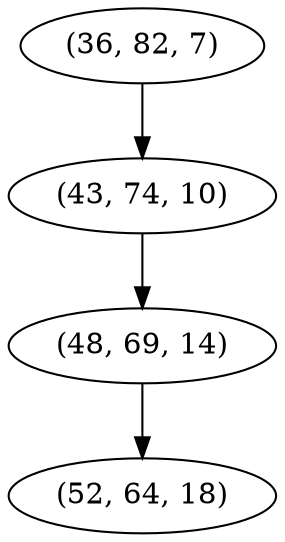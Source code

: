 digraph tree {
    "(36, 82, 7)";
    "(43, 74, 10)";
    "(48, 69, 14)";
    "(52, 64, 18)";
    "(36, 82, 7)" -> "(43, 74, 10)";
    "(43, 74, 10)" -> "(48, 69, 14)";
    "(48, 69, 14)" -> "(52, 64, 18)";
}
